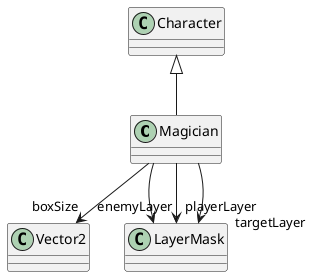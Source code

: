 @startuml
class Magician {
}
Character <|-- Magician
Magician --> "boxSize" Vector2
Magician --> "enemyLayer" LayerMask
Magician --> "playerLayer" LayerMask
Magician --> "targetLayer" LayerMask
@enduml
